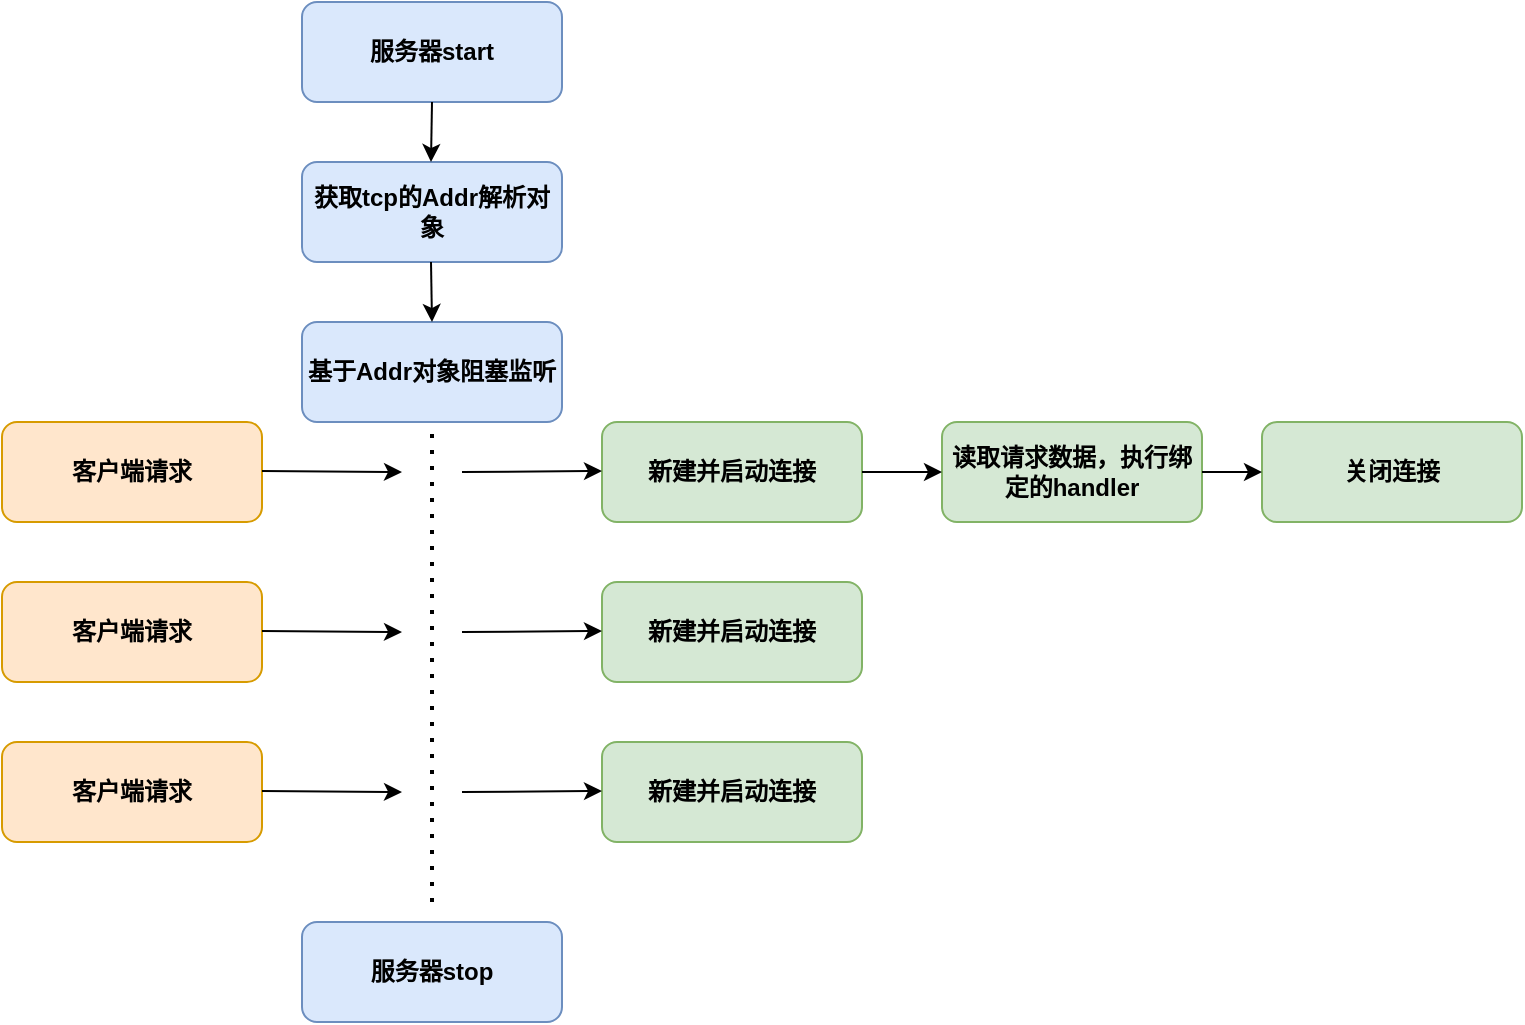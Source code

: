 <mxfile version="16.5.1" type="device"><diagram id="XvFNM_b-23syhtOOn_-7" name="第 1 页"><mxGraphModel dx="984" dy="746" grid="1" gridSize="10" guides="1" tooltips="1" connect="1" arrows="1" fold="1" page="1" pageScale="1" pageWidth="827" pageHeight="1169" math="0" shadow="0"><root><mxCell id="0"/><mxCell id="1" parent="0"/><mxCell id="SRcqTOhLbu-xcmlrwbX4-2" value="&lt;b&gt;获取tcp的Addr解析对象&lt;/b&gt;" style="rounded=1;whiteSpace=wrap;html=1;fillColor=#dae8fc;strokeColor=#6c8ebf;" vertex="1" parent="1"><mxGeometry x="480" y="170" width="130" height="50" as="geometry"/></mxCell><mxCell id="SRcqTOhLbu-xcmlrwbX4-3" value="&lt;b&gt;基于Addr对象阻塞监听&lt;/b&gt;" style="rounded=1;whiteSpace=wrap;html=1;fillColor=#dae8fc;strokeColor=#6c8ebf;" vertex="1" parent="1"><mxGeometry x="480" y="250" width="130" height="50" as="geometry"/></mxCell><mxCell id="SRcqTOhLbu-xcmlrwbX4-4" value="" style="endArrow=classic;html=1;rounded=0;" edge="1" parent="1"><mxGeometry width="50" height="50" relative="1" as="geometry"><mxPoint x="544.5" y="220" as="sourcePoint"/><mxPoint x="545" y="250" as="targetPoint"/></mxGeometry></mxCell><mxCell id="SRcqTOhLbu-xcmlrwbX4-7" value="&lt;b&gt;新建并启动连接&lt;/b&gt;" style="rounded=1;whiteSpace=wrap;html=1;fillColor=#d5e8d4;strokeColor=#82b366;" vertex="1" parent="1"><mxGeometry x="630" y="300" width="130" height="50" as="geometry"/></mxCell><mxCell id="SRcqTOhLbu-xcmlrwbX4-10" value="" style="endArrow=none;dashed=1;html=1;dashPattern=1 3;strokeWidth=2;rounded=0;entryX=0.5;entryY=1;entryDx=0;entryDy=0;" edge="1" parent="1" target="SRcqTOhLbu-xcmlrwbX4-3"><mxGeometry width="50" height="50" relative="1" as="geometry"><mxPoint x="545" y="540" as="sourcePoint"/><mxPoint x="550" y="350" as="targetPoint"/></mxGeometry></mxCell><mxCell id="SRcqTOhLbu-xcmlrwbX4-14" value="&lt;b&gt;客户端请求&lt;/b&gt;" style="rounded=1;whiteSpace=wrap;html=1;fillColor=#ffe6cc;strokeColor=#d79b00;" vertex="1" parent="1"><mxGeometry x="330" y="300" width="130" height="50" as="geometry"/></mxCell><mxCell id="SRcqTOhLbu-xcmlrwbX4-15" value="" style="endArrow=classic;html=1;rounded=0;" edge="1" parent="1"><mxGeometry width="50" height="50" relative="1" as="geometry"><mxPoint x="460" y="324.5" as="sourcePoint"/><mxPoint x="530" y="325" as="targetPoint"/></mxGeometry></mxCell><mxCell id="SRcqTOhLbu-xcmlrwbX4-16" value="" style="endArrow=classic;html=1;rounded=0;" edge="1" parent="1"><mxGeometry width="50" height="50" relative="1" as="geometry"><mxPoint x="560" y="325" as="sourcePoint"/><mxPoint x="630" y="324.5" as="targetPoint"/></mxGeometry></mxCell><mxCell id="SRcqTOhLbu-xcmlrwbX4-17" value="&lt;b&gt;客户端请求&lt;/b&gt;" style="rounded=1;whiteSpace=wrap;html=1;fillColor=#ffe6cc;strokeColor=#d79b00;" vertex="1" parent="1"><mxGeometry x="330" y="380" width="130" height="50" as="geometry"/></mxCell><mxCell id="SRcqTOhLbu-xcmlrwbX4-18" value="&lt;b&gt;客户端请求&lt;/b&gt;" style="rounded=1;whiteSpace=wrap;html=1;fillColor=#ffe6cc;strokeColor=#d79b00;" vertex="1" parent="1"><mxGeometry x="330" y="460" width="130" height="50" as="geometry"/></mxCell><mxCell id="SRcqTOhLbu-xcmlrwbX4-19" value="" style="endArrow=classic;html=1;rounded=0;" edge="1" parent="1"><mxGeometry width="50" height="50" relative="1" as="geometry"><mxPoint x="460" y="484.5" as="sourcePoint"/><mxPoint x="530" y="485" as="targetPoint"/></mxGeometry></mxCell><mxCell id="SRcqTOhLbu-xcmlrwbX4-20" value="" style="endArrow=classic;html=1;rounded=0;" edge="1" parent="1"><mxGeometry width="50" height="50" relative="1" as="geometry"><mxPoint x="460" y="404.5" as="sourcePoint"/><mxPoint x="530" y="405" as="targetPoint"/></mxGeometry></mxCell><mxCell id="SRcqTOhLbu-xcmlrwbX4-21" value="&lt;b&gt;新建并启动连接&lt;/b&gt;" style="rounded=1;whiteSpace=wrap;html=1;fillColor=#d5e8d4;strokeColor=#82b366;" vertex="1" parent="1"><mxGeometry x="630" y="460" width="130" height="50" as="geometry"/></mxCell><mxCell id="SRcqTOhLbu-xcmlrwbX4-22" value="&lt;b&gt;新建并启动连接&lt;/b&gt;" style="rounded=1;whiteSpace=wrap;html=1;fillColor=#d5e8d4;strokeColor=#82b366;" vertex="1" parent="1"><mxGeometry x="630" y="380" width="130" height="50" as="geometry"/></mxCell><mxCell id="SRcqTOhLbu-xcmlrwbX4-23" value="" style="endArrow=classic;html=1;rounded=0;" edge="1" parent="1"><mxGeometry width="50" height="50" relative="1" as="geometry"><mxPoint x="560" y="485" as="sourcePoint"/><mxPoint x="630" y="484.5" as="targetPoint"/></mxGeometry></mxCell><mxCell id="SRcqTOhLbu-xcmlrwbX4-24" value="" style="endArrow=classic;html=1;rounded=0;" edge="1" parent="1"><mxGeometry width="50" height="50" relative="1" as="geometry"><mxPoint x="560" y="405" as="sourcePoint"/><mxPoint x="630" y="404.5" as="targetPoint"/></mxGeometry></mxCell><mxCell id="SRcqTOhLbu-xcmlrwbX4-25" value="&lt;b&gt;服务器stop&lt;/b&gt;" style="rounded=1;whiteSpace=wrap;html=1;fillColor=#dae8fc;strokeColor=#6c8ebf;" vertex="1" parent="1"><mxGeometry x="480" y="550" width="130" height="50" as="geometry"/></mxCell><mxCell id="SRcqTOhLbu-xcmlrwbX4-26" value="&lt;b&gt;服务器start&lt;/b&gt;" style="rounded=1;whiteSpace=wrap;html=1;fillColor=#dae8fc;strokeColor=#6c8ebf;" vertex="1" parent="1"><mxGeometry x="480" y="90" width="130" height="50" as="geometry"/></mxCell><mxCell id="SRcqTOhLbu-xcmlrwbX4-27" value="" style="endArrow=classic;html=1;rounded=0;" edge="1" parent="1"><mxGeometry width="50" height="50" relative="1" as="geometry"><mxPoint x="545" y="140" as="sourcePoint"/><mxPoint x="544.5" y="170" as="targetPoint"/></mxGeometry></mxCell><mxCell id="SRcqTOhLbu-xcmlrwbX4-29" value="&lt;b&gt;读取请求数据，执行绑定的handler&lt;/b&gt;" style="rounded=1;whiteSpace=wrap;html=1;fillColor=#d5e8d4;strokeColor=#82b366;" vertex="1" parent="1"><mxGeometry x="800" y="300" width="130" height="50" as="geometry"/></mxCell><mxCell id="SRcqTOhLbu-xcmlrwbX4-30" value="" style="endArrow=classic;html=1;rounded=0;entryX=0;entryY=0.5;entryDx=0;entryDy=0;exitX=1;exitY=0.5;exitDx=0;exitDy=0;" edge="1" parent="1" source="SRcqTOhLbu-xcmlrwbX4-7" target="SRcqTOhLbu-xcmlrwbX4-29"><mxGeometry width="50" height="50" relative="1" as="geometry"><mxPoint x="760" y="330" as="sourcePoint"/><mxPoint x="810" y="280" as="targetPoint"/></mxGeometry></mxCell><mxCell id="SRcqTOhLbu-xcmlrwbX4-31" value="&lt;b&gt;关闭连接&lt;/b&gt;" style="rounded=1;whiteSpace=wrap;html=1;fillColor=#d5e8d4;strokeColor=#82b366;" vertex="1" parent="1"><mxGeometry x="960" y="300" width="130" height="50" as="geometry"/></mxCell><mxCell id="SRcqTOhLbu-xcmlrwbX4-32" value="" style="endArrow=classic;html=1;rounded=0;entryX=0;entryY=0.5;entryDx=0;entryDy=0;exitX=1;exitY=0.5;exitDx=0;exitDy=0;" edge="1" parent="1" source="SRcqTOhLbu-xcmlrwbX4-29" target="SRcqTOhLbu-xcmlrwbX4-31"><mxGeometry width="50" height="50" relative="1" as="geometry"><mxPoint x="930" y="320" as="sourcePoint"/><mxPoint x="980" y="270" as="targetPoint"/></mxGeometry></mxCell></root></mxGraphModel></diagram></mxfile>